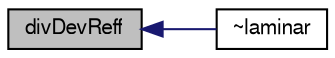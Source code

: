 digraph "divDevReff"
{
  bgcolor="transparent";
  edge [fontname="FreeSans",fontsize="10",labelfontname="FreeSans",labelfontsize="10"];
  node [fontname="FreeSans",fontsize="10",shape=record];
  rankdir="LR";
  Node2286 [label="divDevReff",height=0.2,width=0.4,color="black", fillcolor="grey75", style="filled", fontcolor="black"];
  Node2286 -> Node2287 [dir="back",color="midnightblue",fontsize="10",style="solid",fontname="FreeSans"];
  Node2287 [label="~laminar",height=0.2,width=0.4,color="black",URL="$a30870.html#aab3f0df2cec4d39fb61a7fc06033240c",tooltip="Destructor. "];
}
